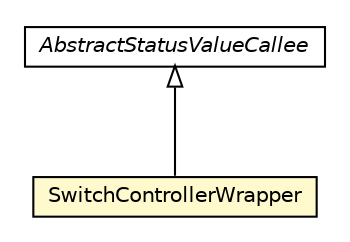 #!/usr/local/bin/dot
#
# Class diagram 
# Generated by UMLGraph version R5_6-24-gf6e263 (http://www.umlgraph.org/)
#

digraph G {
	edge [fontname="Helvetica",fontsize=10,labelfontname="Helvetica",labelfontsize=10];
	node [fontname="Helvetica",fontsize=10,shape=plaintext];
	nodesep=0.25;
	ranksep=0.5;
	// org.universAAL.lddi.smarthome.exporter.devices.SwitchControllerWrapper
	c302604 [label=<<table title="org.universAAL.lddi.smarthome.exporter.devices.SwitchControllerWrapper" border="0" cellborder="1" cellspacing="0" cellpadding="2" port="p" bgcolor="lemonChiffon" href="./SwitchControllerWrapper.html">
		<tr><td><table border="0" cellspacing="0" cellpadding="1">
<tr><td align="center" balign="center"> SwitchControllerWrapper </td></tr>
		</table></td></tr>
		</table>>, URL="./SwitchControllerWrapper.html", fontname="Helvetica", fontcolor="black", fontsize=10.0];
	// org.universAAL.lddi.smarthome.exporter.devices.AbstractStatusValueCallee
	c302620 [label=<<table title="org.universAAL.lddi.smarthome.exporter.devices.AbstractStatusValueCallee" border="0" cellborder="1" cellspacing="0" cellpadding="2" port="p" href="./AbstractStatusValueCallee.html">
		<tr><td><table border="0" cellspacing="0" cellpadding="1">
<tr><td align="center" balign="center"><font face="Helvetica-Oblique"> AbstractStatusValueCallee </font></td></tr>
		</table></td></tr>
		</table>>, URL="./AbstractStatusValueCallee.html", fontname="Helvetica", fontcolor="black", fontsize=10.0];
	//org.universAAL.lddi.smarthome.exporter.devices.SwitchControllerWrapper extends org.universAAL.lddi.smarthome.exporter.devices.AbstractStatusValueCallee
	c302620:p -> c302604:p [dir=back,arrowtail=empty];
}

